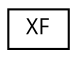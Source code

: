 digraph "Graphical Class Hierarchy"
{
  edge [fontname="Helvetia.ttf",fontsize="10",labelfontname="Helvetia.ttf",labelfontsize="10"];
  node [fontname="Helvetia.ttf",fontsize="10",shape=record];
  rankdir="LR";
  Node1 [label="XF",height=0.2,width=0.4,color="black", fillcolor="white", style="filled",URL="$class_x_f.html"];
}
